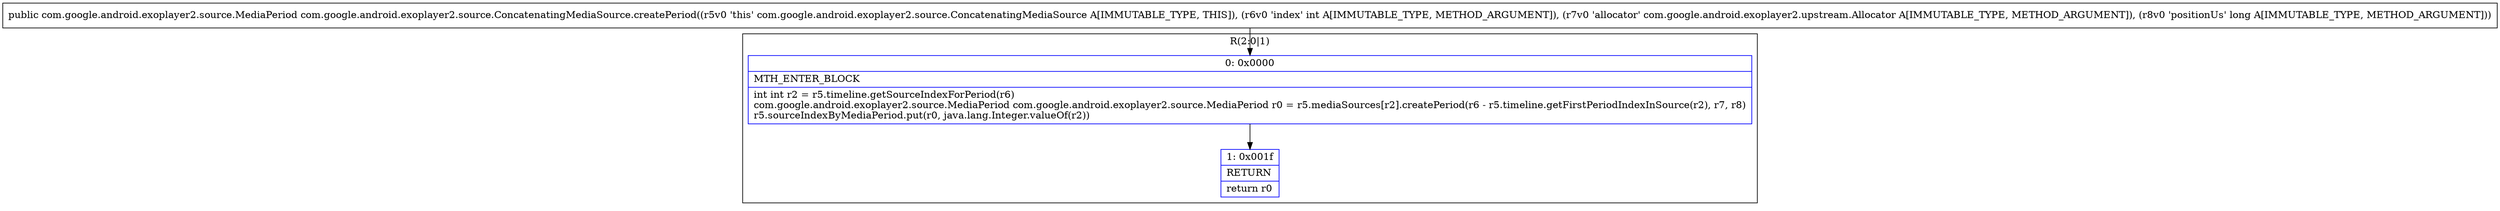 digraph "CFG forcom.google.android.exoplayer2.source.ConcatenatingMediaSource.createPeriod(ILcom\/google\/android\/exoplayer2\/upstream\/Allocator;J)Lcom\/google\/android\/exoplayer2\/source\/MediaPeriod;" {
subgraph cluster_Region_1387098865 {
label = "R(2:0|1)";
node [shape=record,color=blue];
Node_0 [shape=record,label="{0\:\ 0x0000|MTH_ENTER_BLOCK\l|int int r2 = r5.timeline.getSourceIndexForPeriod(r6)\lcom.google.android.exoplayer2.source.MediaPeriod com.google.android.exoplayer2.source.MediaPeriod r0 = r5.mediaSources[r2].createPeriod(r6 \- r5.timeline.getFirstPeriodIndexInSource(r2), r7, r8)\lr5.sourceIndexByMediaPeriod.put(r0, java.lang.Integer.valueOf(r2))\l}"];
Node_1 [shape=record,label="{1\:\ 0x001f|RETURN\l|return r0\l}"];
}
MethodNode[shape=record,label="{public com.google.android.exoplayer2.source.MediaPeriod com.google.android.exoplayer2.source.ConcatenatingMediaSource.createPeriod((r5v0 'this' com.google.android.exoplayer2.source.ConcatenatingMediaSource A[IMMUTABLE_TYPE, THIS]), (r6v0 'index' int A[IMMUTABLE_TYPE, METHOD_ARGUMENT]), (r7v0 'allocator' com.google.android.exoplayer2.upstream.Allocator A[IMMUTABLE_TYPE, METHOD_ARGUMENT]), (r8v0 'positionUs' long A[IMMUTABLE_TYPE, METHOD_ARGUMENT])) }"];
MethodNode -> Node_0;
Node_0 -> Node_1;
}

